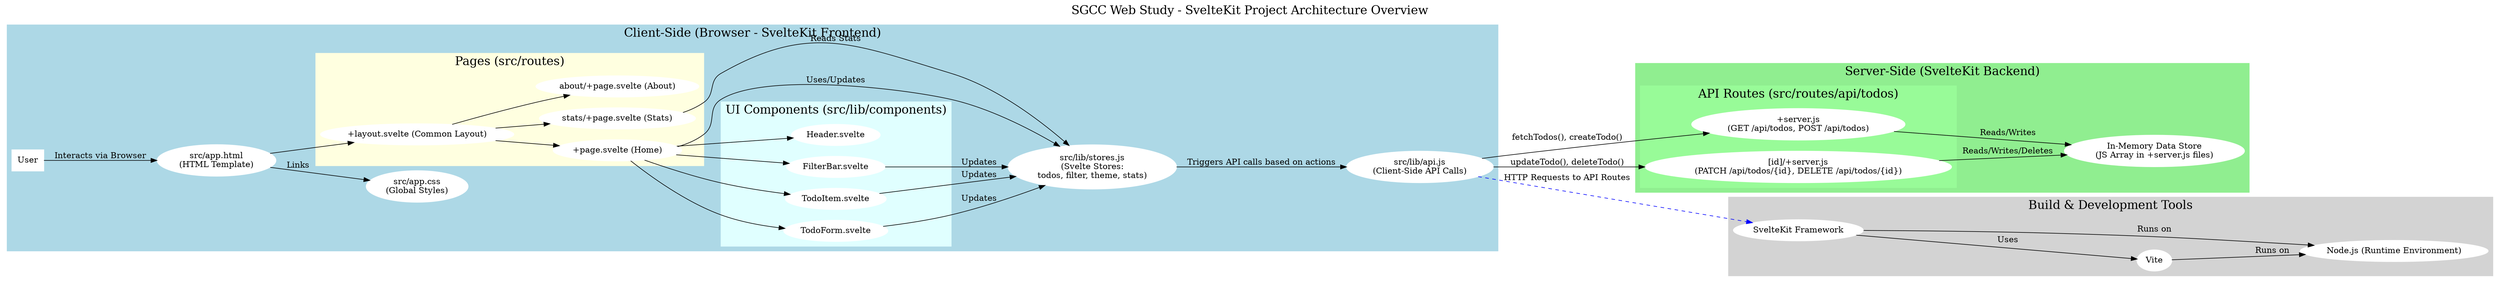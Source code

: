 digraph ProjectArchitecture {
	comment="SGCC Web Study SvelteKit Project Architecture"
	rankdir=LR
	labelloc=t
	label="SGCC Web Study - SvelteKit Project Architecture Overview"
	fontsize=20
	subgraph cluster_client {
		label="Client-Side (Browser - SvelteKit Frontend)"
		style=filled
		color=lightblue
		node [style=filled color=white]
		User [shape=actor]
		AppHTML [label="src/app.html\n(HTML Template)"]
		AppCSS [label="src/app.css\n(Global Styles)"]
		subgraph cluster_components {
			label="UI Components (src/lib/components)"
			style=filled
			color=lightcyan
			Header [label="Header.svelte"]
			TodoForm [label="TodoForm.svelte"]
			TodoItem [label="TodoItem.svelte"]
			FilterBar [label="FilterBar.svelte"]
		}
		subgraph cluster_pages {
			label="Pages (src/routes)"
			style=filled
			color=lightyellow
			HomePage [label="+page.svelte (Home)"]
			StatsPage [label="stats/+page.svelte (Stats)"]
			AboutPage [label="about/+page.svelte (About)"]
			Layout [label="+layout.svelte (Common Layout)"]
		}
		Stores [label="src/lib/stores.js\n(Svelte Stores:\ntodos, filter, theme, stats)"]
		ClientAPI [label="src/lib/api.js\n(Client-Side API Calls)"]
	}
	subgraph cluster_server {
		label="Server-Side (SvelteKit Backend)"
		style=filled
		color=lightgreen
		node [style=filled color=white]
		subgraph cluster_api_routes {
			label="API Routes (src/routes/api/todos)"
			style=filled
			color=palegreen
			TodosAPI [label="+server.js\n(GET /api/todos, POST /api/todos)"]
			TodoDetailAPI [label="[id]/+server.js\n(PATCH /api/todos/{id}, DELETE /api/todos/{id})"]
		}
		InMemoryData [label="In-Memory Data Store\n(JS Array in +server.js files)"]
	}
	subgraph cluster_build_tools {
		label="Build & Development Tools"
		style=filled
		color=lightgrey
		node [style=filled color=white]
		Vite
		SvelteKit [label="SvelteKit Framework"]
		NodeJS [label="Node.js (Runtime Environment)"]
	}
	User -> AppHTML [label="Interacts via Browser"]
	AppHTML -> Layout
	Layout -> HomePage
	Layout -> StatsPage
	Layout -> AboutPage
	AppHTML -> AppCSS [label=Links]
	HomePage -> Header
	HomePage -> TodoForm
	HomePage -> TodoItem
	HomePage -> FilterBar
	HomePage -> Stores [label="Uses/Updates"]
	TodoForm -> Stores [label=Updates]
	TodoItem -> Stores [label=Updates]
	FilterBar -> Stores [label=Updates]
	StatsPage -> Stores [label="Reads Stats"]
	Stores -> ClientAPI [label="Triggers API calls based on actions"]
	ClientAPI -> TodosAPI [label="fetchTodos(), createTodo()"]
	ClientAPI -> TodoDetailAPI [label="updateTodo(), deleteTodo()"]
	TodosAPI -> InMemoryData [label="Reads/Writes"]
	TodoDetailAPI -> InMemoryData [label="Reads/Writes/Deletes"]
	SvelteKit -> Vite [label=Uses]
	Vite -> NodeJS [label="Runs on"]
	SvelteKit -> NodeJS [label="Runs on"]
	ClientAPI -> SvelteKit [label="HTTP Requests to API Routes" style=dashed color=blue]
}